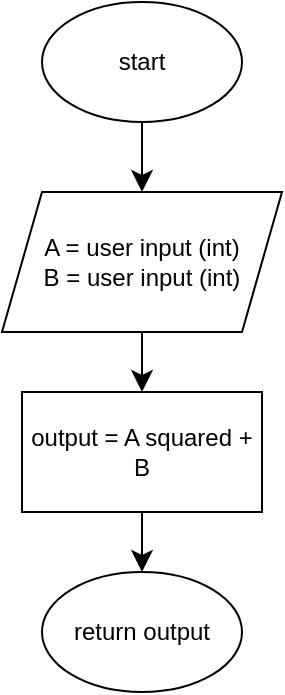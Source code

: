 <mxfile version="24.7.17">
  <diagram name="Page-1" id="BDMaca4tNWh2_gFdrc6Y">
    <mxGraphModel dx="1194" dy="558" grid="1" gridSize="10" guides="1" tooltips="1" connect="1" arrows="1" fold="1" page="1" pageScale="1" pageWidth="850" pageHeight="1100" math="0" shadow="0">
      <root>
        <mxCell id="0" />
        <mxCell id="1" parent="0" />
        <mxCell id="cHG2QNLBliySzH62v2Su-18" style="edgeStyle=orthogonalEdgeStyle;rounded=0;orthogonalLoop=1;jettySize=auto;html=1;exitX=0.5;exitY=1;exitDx=0;exitDy=0;entryX=0;entryY=0.5;entryDx=0;entryDy=0;" parent="1" edge="1">
          <mxGeometry relative="1" as="geometry">
            <mxPoint x="140" y="650.0" as="targetPoint" />
            <Array as="points">
              <mxPoint x="200" y="810" />
              <mxPoint x="90" y="810" />
              <mxPoint x="90" y="650" />
            </Array>
          </mxGeometry>
        </mxCell>
        <mxCell id="igHqzqHm9EhPJ2wOzE6z-2" value="" style="edgeStyle=none;curved=1;rounded=0;orthogonalLoop=1;jettySize=auto;html=1;fontSize=12;startSize=8;endSize=8;" parent="1" source="Dd2x5SI80GlNWn_Gx7xL-1" edge="1">
          <mxGeometry relative="1" as="geometry">
            <mxPoint x="203" y="190" as="targetPoint" />
          </mxGeometry>
        </mxCell>
        <mxCell id="Dd2x5SI80GlNWn_Gx7xL-1" value="start" style="ellipse;whiteSpace=wrap;html=1;" parent="1" vertex="1">
          <mxGeometry x="153" y="95" width="100" height="60" as="geometry" />
        </mxCell>
        <mxCell id="igHqzqHm9EhPJ2wOzE6z-4" value="" style="edgeStyle=none;curved=1;rounded=0;orthogonalLoop=1;jettySize=auto;html=1;fontSize=12;startSize=8;endSize=8;" parent="1" target="igHqzqHm9EhPJ2wOzE6z-3" edge="1">
          <mxGeometry relative="1" as="geometry">
            <mxPoint x="203" y="250" as="sourcePoint" />
          </mxGeometry>
        </mxCell>
        <mxCell id="igHqzqHm9EhPJ2wOzE6z-6" value="" style="edgeStyle=none;curved=1;rounded=0;orthogonalLoop=1;jettySize=auto;html=1;fontSize=12;startSize=8;endSize=8;" parent="1" source="igHqzqHm9EhPJ2wOzE6z-3" target="igHqzqHm9EhPJ2wOzE6z-5" edge="1">
          <mxGeometry relative="1" as="geometry" />
        </mxCell>
        <mxCell id="igHqzqHm9EhPJ2wOzE6z-3" value="output = A squared + B" style="whiteSpace=wrap;html=1;" parent="1" vertex="1">
          <mxGeometry x="143" y="290" width="120" height="60" as="geometry" />
        </mxCell>
        <mxCell id="igHqzqHm9EhPJ2wOzE6z-5" value="return output" style="ellipse;whiteSpace=wrap;html=1;" parent="1" vertex="1">
          <mxGeometry x="153" y="380" width="100" height="60" as="geometry" />
        </mxCell>
        <mxCell id="BhSXnBwdQSQLAoPWd5Nu-1" value="A = user input (int)&lt;div&gt;B = user input (int)&lt;/div&gt;" style="shape=parallelogram;perimeter=parallelogramPerimeter;whiteSpace=wrap;html=1;fixedSize=1;" vertex="1" parent="1">
          <mxGeometry x="133" y="190" width="140" height="70" as="geometry" />
        </mxCell>
      </root>
    </mxGraphModel>
  </diagram>
</mxfile>
